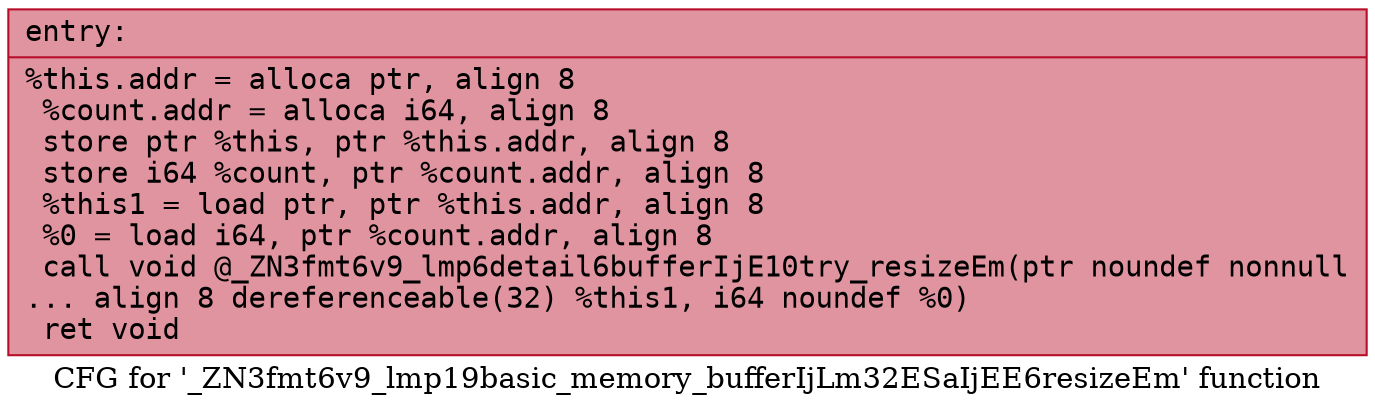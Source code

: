 digraph "CFG for '_ZN3fmt6v9_lmp19basic_memory_bufferIjLm32ESaIjEE6resizeEm' function" {
	label="CFG for '_ZN3fmt6v9_lmp19basic_memory_bufferIjLm32ESaIjEE6resizeEm' function";

	Node0x556bfec699c0 [shape=record,color="#b70d28ff", style=filled, fillcolor="#b70d2870" fontname="Courier",label="{entry:\l|  %this.addr = alloca ptr, align 8\l  %count.addr = alloca i64, align 8\l  store ptr %this, ptr %this.addr, align 8\l  store i64 %count, ptr %count.addr, align 8\l  %this1 = load ptr, ptr %this.addr, align 8\l  %0 = load i64, ptr %count.addr, align 8\l  call void @_ZN3fmt6v9_lmp6detail6bufferIjE10try_resizeEm(ptr noundef nonnull\l... align 8 dereferenceable(32) %this1, i64 noundef %0)\l  ret void\l}"];
}
